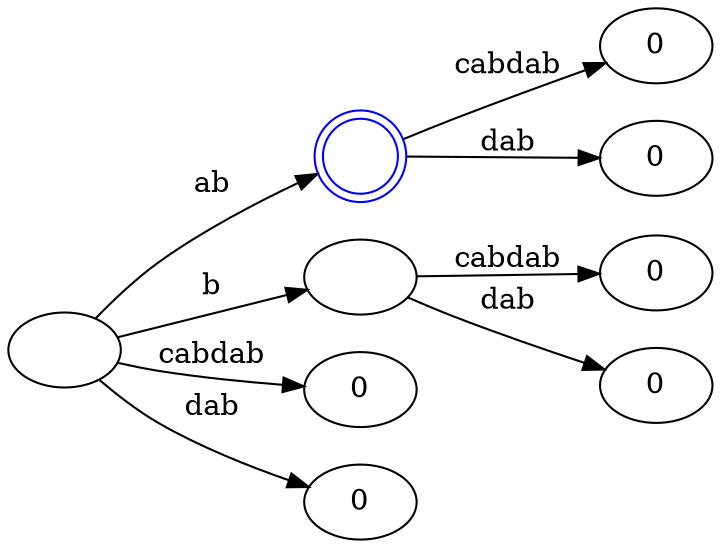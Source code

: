digraph {
    rankdir=LR;
    0 [label=""];
    1 [label="" color="blue" shape="doublecircle"];
    2 [label=""];
    3 [label="0"];
    4 [label="0"];
    5 [label="0"];
    6 [label="0"];
    7 [label="0"];
    8 [label="0"];
    0 -> 1[label="ab"];
    0 -> 2[label="b"];
    1 -> 3[label="cabdab"];
    1 -> 4[label="dab"];
    2 -> 5[label="cabdab"];
    2 -> 6[label="dab"];
    0 -> 7[label="cabdab"];
    0 -> 8[label="dab"];
}
